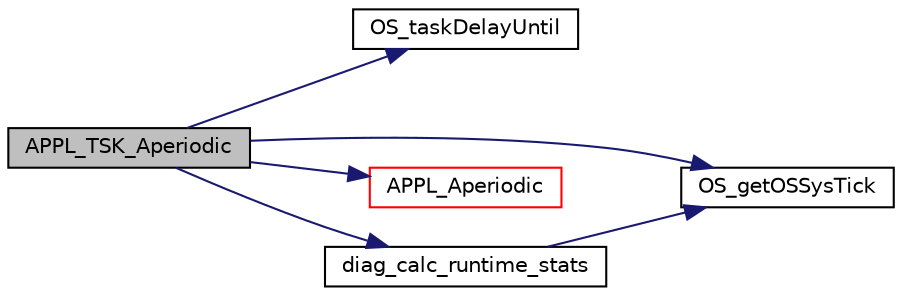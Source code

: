 digraph "APPL_TSK_Aperiodic"
{
  edge [fontname="Helvetica",fontsize="10",labelfontname="Helvetica",labelfontsize="10"];
  node [fontname="Helvetica",fontsize="10",shape=record];
  rankdir="LR";
  Node107 [label="APPL_TSK_Aperiodic",height=0.2,width=0.4,color="black", fillcolor="grey75", style="filled", fontcolor="black"];
  Node107 -> Node108 [color="midnightblue",fontsize="10",style="solid",fontname="Helvetica"];
  Node108 [label="OS_taskDelayUntil",height=0.2,width=0.4,color="black", fillcolor="white", style="filled",URL="$os_8c.html#a0f45ac2d8141fb57e8aece8c1c9e3cd6",tooltip="Delay a task until a specified time. "];
  Node107 -> Node109 [color="midnightblue",fontsize="10",style="solid",fontname="Helvetica"];
  Node109 [label="OS_getOSSysTick",height=0.2,width=0.4,color="black", fillcolor="white", style="filled",URL="$os_8c.html#a4c29aeb605d624ed4979a48ebde8b7f3",tooltip="returns OS based system tick value. "];
  Node107 -> Node110 [color="midnightblue",fontsize="10",style="solid",fontname="Helvetica"];
  Node110 [label="APPL_Aperiodic",height=0.2,width=0.4,color="red", fillcolor="white", style="filled",URL="$group__API__OS.html#ga31659638d679c79e37638a43886b968b",tooltip="user application task aperiodic "];
  Node107 -> Node113 [color="midnightblue",fontsize="10",style="solid",fontname="Helvetica"];
  Node113 [label="diag_calc_runtime_stats",height=0.2,width=0.4,color="black", fillcolor="white", style="filled",URL="$runtime__stats__light_8c.html#a025023a48e69f56d567377830ecaa7bc",tooltip="Update the runtime stats. "];
  Node113 -> Node109 [color="midnightblue",fontsize="10",style="solid",fontname="Helvetica"];
}
